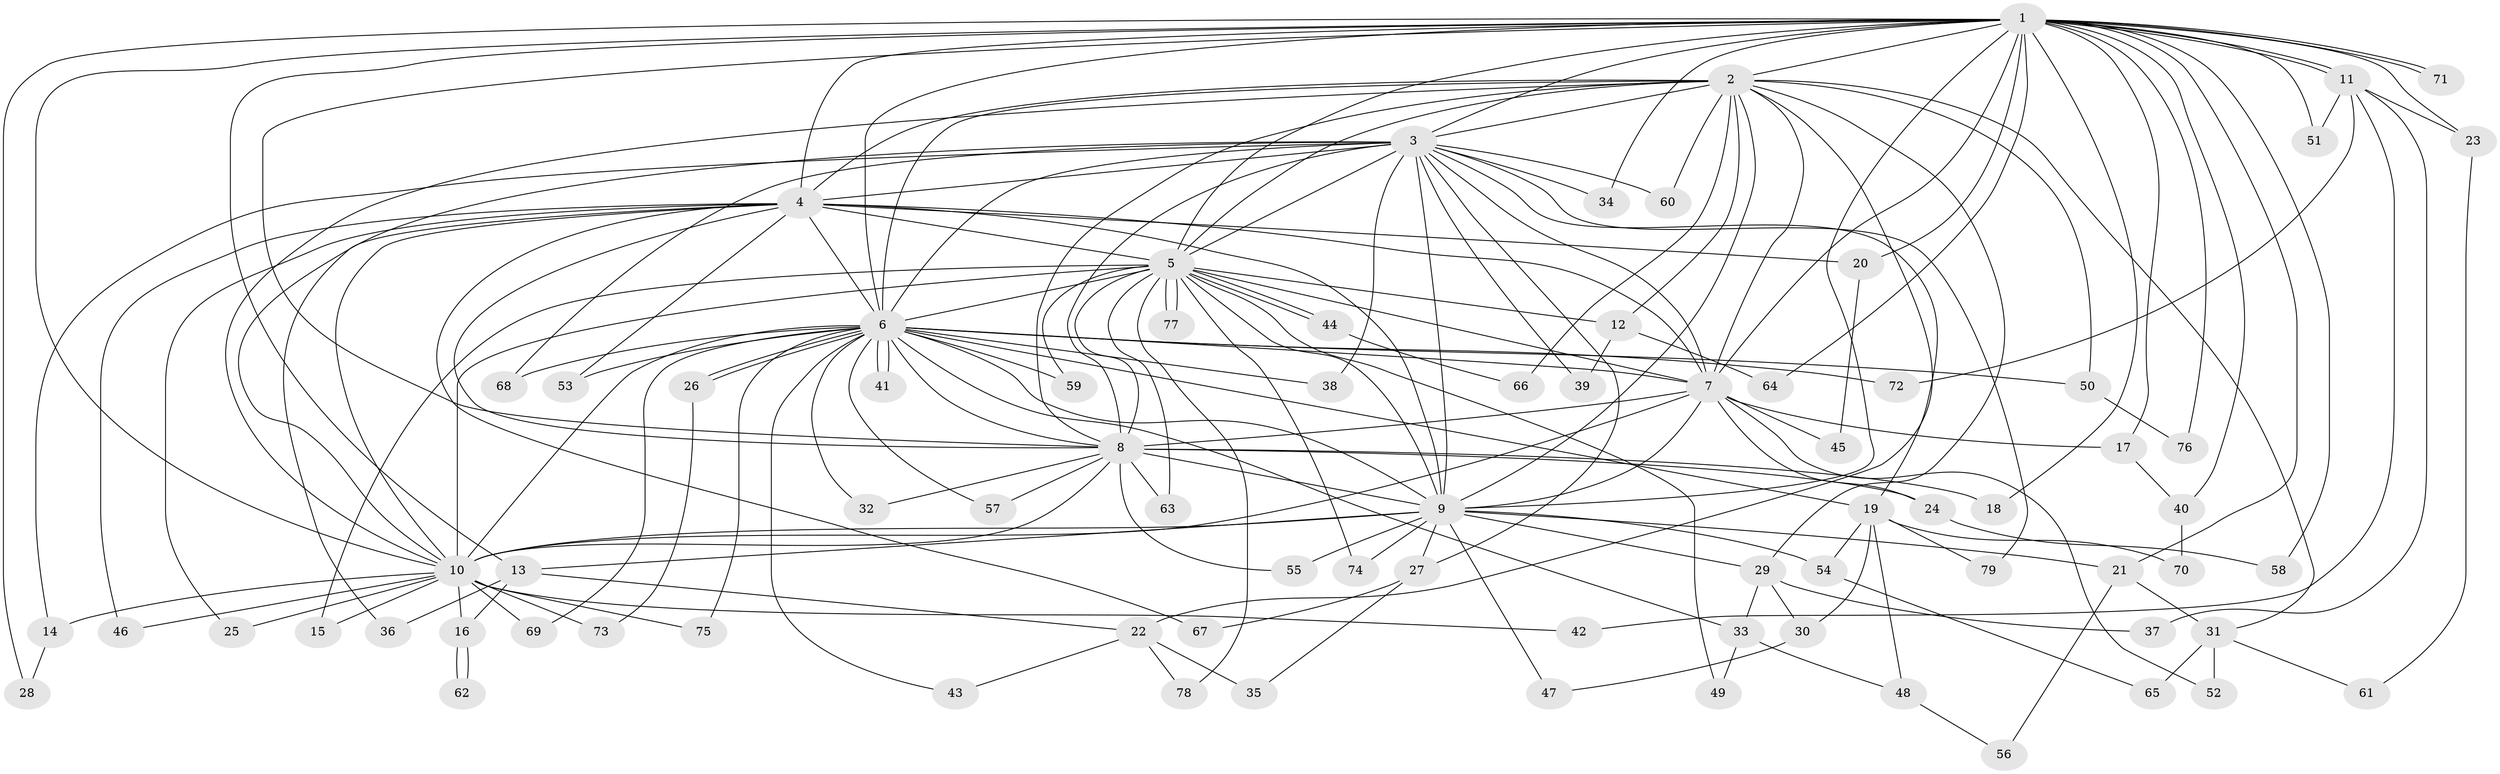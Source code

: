 // coarse degree distribution, {11: 0.05128205128205128, 2: 0.5384615384615384, 1: 0.23076923076923078, 12: 0.02564102564102564, 3: 0.02564102564102564, 5: 0.02564102564102564, 4: 0.07692307692307693, 27: 0.02564102564102564}
// Generated by graph-tools (version 1.1) at 2025/48/03/04/25 21:48:56]
// undirected, 79 vertices, 183 edges
graph export_dot {
graph [start="1"]
  node [color=gray90,style=filled];
  1;
  2;
  3;
  4;
  5;
  6;
  7;
  8;
  9;
  10;
  11;
  12;
  13;
  14;
  15;
  16;
  17;
  18;
  19;
  20;
  21;
  22;
  23;
  24;
  25;
  26;
  27;
  28;
  29;
  30;
  31;
  32;
  33;
  34;
  35;
  36;
  37;
  38;
  39;
  40;
  41;
  42;
  43;
  44;
  45;
  46;
  47;
  48;
  49;
  50;
  51;
  52;
  53;
  54;
  55;
  56;
  57;
  58;
  59;
  60;
  61;
  62;
  63;
  64;
  65;
  66;
  67;
  68;
  69;
  70;
  71;
  72;
  73;
  74;
  75;
  76;
  77;
  78;
  79;
  1 -- 2;
  1 -- 3;
  1 -- 4;
  1 -- 5;
  1 -- 6;
  1 -- 7;
  1 -- 8;
  1 -- 9;
  1 -- 10;
  1 -- 11;
  1 -- 11;
  1 -- 13;
  1 -- 17;
  1 -- 18;
  1 -- 20;
  1 -- 21;
  1 -- 23;
  1 -- 28;
  1 -- 34;
  1 -- 40;
  1 -- 51;
  1 -- 58;
  1 -- 64;
  1 -- 71;
  1 -- 71;
  1 -- 76;
  2 -- 3;
  2 -- 4;
  2 -- 5;
  2 -- 6;
  2 -- 7;
  2 -- 8;
  2 -- 9;
  2 -- 10;
  2 -- 12;
  2 -- 22;
  2 -- 29;
  2 -- 31;
  2 -- 50;
  2 -- 60;
  2 -- 66;
  3 -- 4;
  3 -- 5;
  3 -- 6;
  3 -- 7;
  3 -- 8;
  3 -- 9;
  3 -- 10;
  3 -- 14;
  3 -- 19;
  3 -- 27;
  3 -- 34;
  3 -- 38;
  3 -- 39;
  3 -- 60;
  3 -- 68;
  3 -- 79;
  4 -- 5;
  4 -- 6;
  4 -- 7;
  4 -- 8;
  4 -- 9;
  4 -- 10;
  4 -- 20;
  4 -- 25;
  4 -- 36;
  4 -- 46;
  4 -- 53;
  4 -- 67;
  5 -- 6;
  5 -- 7;
  5 -- 8;
  5 -- 9;
  5 -- 10;
  5 -- 12;
  5 -- 15;
  5 -- 44;
  5 -- 44;
  5 -- 49;
  5 -- 59;
  5 -- 63;
  5 -- 74;
  5 -- 77;
  5 -- 77;
  5 -- 78;
  6 -- 7;
  6 -- 8;
  6 -- 9;
  6 -- 10;
  6 -- 19;
  6 -- 26;
  6 -- 26;
  6 -- 32;
  6 -- 33;
  6 -- 38;
  6 -- 41;
  6 -- 41;
  6 -- 43;
  6 -- 50;
  6 -- 53;
  6 -- 57;
  6 -- 59;
  6 -- 68;
  6 -- 69;
  6 -- 72;
  6 -- 75;
  7 -- 8;
  7 -- 9;
  7 -- 10;
  7 -- 17;
  7 -- 24;
  7 -- 45;
  7 -- 52;
  8 -- 9;
  8 -- 10;
  8 -- 18;
  8 -- 24;
  8 -- 32;
  8 -- 55;
  8 -- 57;
  8 -- 63;
  9 -- 10;
  9 -- 13;
  9 -- 21;
  9 -- 27;
  9 -- 29;
  9 -- 47;
  9 -- 54;
  9 -- 55;
  9 -- 74;
  10 -- 14;
  10 -- 15;
  10 -- 16;
  10 -- 25;
  10 -- 42;
  10 -- 46;
  10 -- 69;
  10 -- 73;
  10 -- 75;
  11 -- 23;
  11 -- 37;
  11 -- 42;
  11 -- 51;
  11 -- 72;
  12 -- 39;
  12 -- 64;
  13 -- 16;
  13 -- 22;
  13 -- 36;
  14 -- 28;
  16 -- 62;
  16 -- 62;
  17 -- 40;
  19 -- 30;
  19 -- 48;
  19 -- 54;
  19 -- 70;
  19 -- 79;
  20 -- 45;
  21 -- 31;
  21 -- 56;
  22 -- 35;
  22 -- 43;
  22 -- 78;
  23 -- 61;
  24 -- 58;
  26 -- 73;
  27 -- 35;
  27 -- 67;
  29 -- 30;
  29 -- 33;
  29 -- 37;
  30 -- 47;
  31 -- 52;
  31 -- 61;
  31 -- 65;
  33 -- 48;
  33 -- 49;
  40 -- 70;
  44 -- 66;
  48 -- 56;
  50 -- 76;
  54 -- 65;
}
